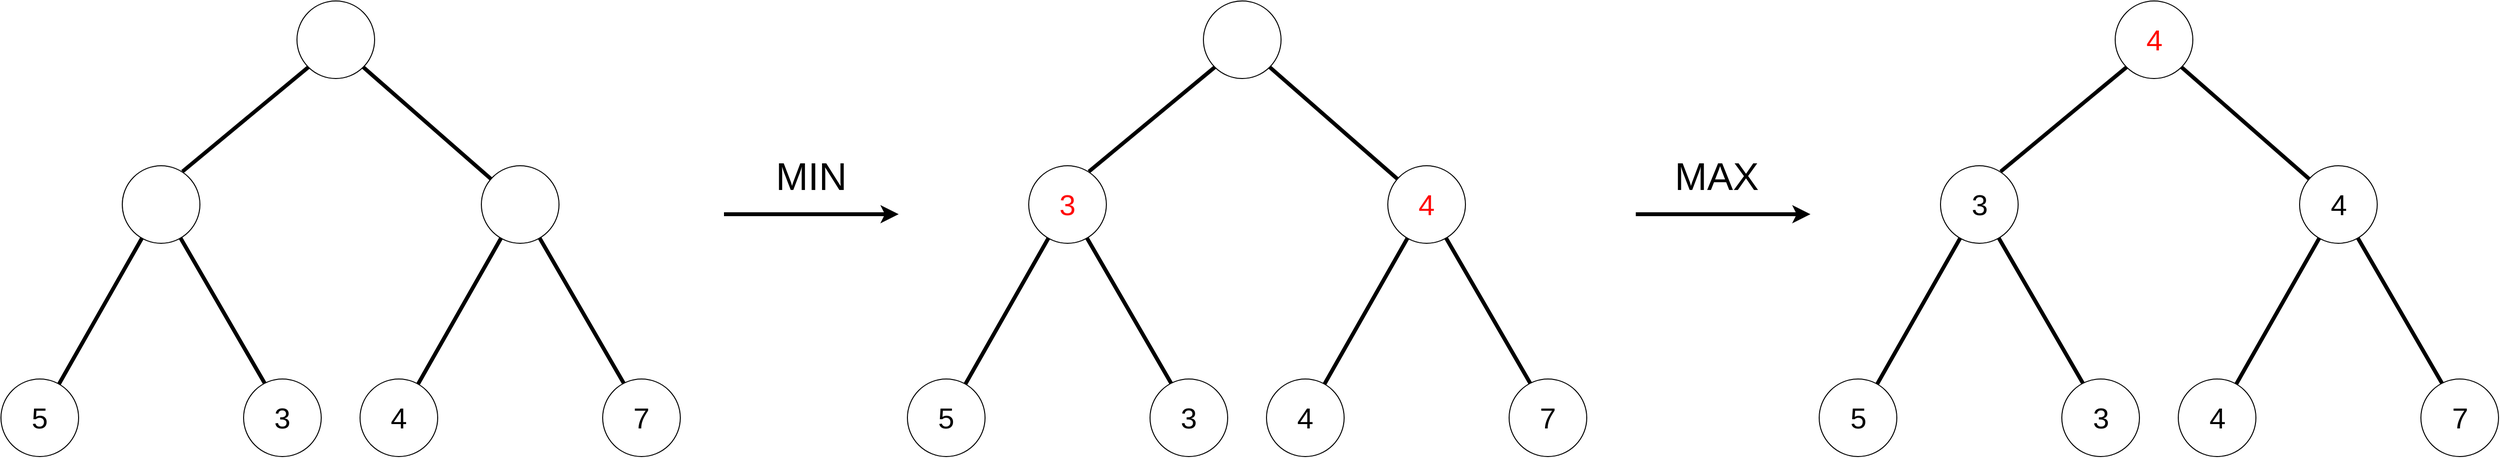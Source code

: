 <mxfile version="10.6.7" type="device"><diagram id="LQYeTp4laV_MClExggHZ" name="Page-1"><mxGraphModel dx="4312" dy="2008" grid="1" gridSize="10" guides="1" tooltips="1" connect="1" arrows="1" fold="1" page="1" pageScale="1" pageWidth="827" pageHeight="1169" math="0" shadow="0"><root><mxCell id="0"/><mxCell id="1" parent="0"/><mxCell id="Q7nn-qqGE8dc6Q5Ai3ZL-2" value="" style="endArrow=none;html=1;strokeWidth=4;exitX=0.775;exitY=0.075;exitDx=0;exitDy=0;exitPerimeter=0;entryX=0;entryY=1;entryDx=0;entryDy=0;" edge="1" parent="1" source="Q7nn-qqGE8dc6Q5Ai3ZL-3" target="Q7nn-qqGE8dc6Q5Ai3ZL-1"><mxGeometry width="50" height="50" relative="1" as="geometry"><mxPoint x="-20" y="340" as="sourcePoint"/><mxPoint x="140" y="220" as="targetPoint"/></mxGeometry></mxCell><mxCell id="Q7nn-qqGE8dc6Q5Ai3ZL-3" value="" style="ellipse;whiteSpace=wrap;html=1;aspect=fixed;" vertex="1" parent="1"><mxGeometry x="-40" y="320" width="80" height="80" as="geometry"/></mxCell><mxCell id="Q7nn-qqGE8dc6Q5Ai3ZL-4" value="" style="endArrow=none;html=1;entryX=1;entryY=1;entryDx=0;entryDy=0;strokeWidth=4;" edge="1" parent="1" source="Q7nn-qqGE8dc6Q5Ai3ZL-5" target="Q7nn-qqGE8dc6Q5Ai3ZL-1"><mxGeometry width="50" height="50" relative="1" as="geometry"><mxPoint x="220" y="332" as="sourcePoint"/><mxPoint x="188" y="210" as="targetPoint"/></mxGeometry></mxCell><mxCell id="Q7nn-qqGE8dc6Q5Ai3ZL-5" value="" style="ellipse;whiteSpace=wrap;html=1;aspect=fixed;" vertex="1" parent="1"><mxGeometry x="330" y="320" width="80" height="80" as="geometry"/></mxCell><mxCell id="Q7nn-qqGE8dc6Q5Ai3ZL-1" value="" style="ellipse;whiteSpace=wrap;html=1;aspect=fixed;" vertex="1" parent="1"><mxGeometry x="140" y="150" width="80" height="80" as="geometry"/></mxCell><mxCell id="Q7nn-qqGE8dc6Q5Ai3ZL-6" value="&lt;font style=&quot;font-size: 30px&quot;&gt;5&lt;/font&gt;" style="ellipse;whiteSpace=wrap;html=1;aspect=fixed;" vertex="1" parent="1"><mxGeometry x="-165" y="540" width="80" height="80" as="geometry"/></mxCell><mxCell id="Q7nn-qqGE8dc6Q5Ai3ZL-8" value="" style="endArrow=none;html=1;strokeWidth=4;" edge="1" parent="1" source="Q7nn-qqGE8dc6Q5Ai3ZL-6" target="Q7nn-qqGE8dc6Q5Ai3ZL-3"><mxGeometry width="50" height="50" relative="1" as="geometry"><mxPoint x="-160" y="690" as="sourcePoint"/><mxPoint x="-110" y="640" as="targetPoint"/></mxGeometry></mxCell><mxCell id="Q7nn-qqGE8dc6Q5Ai3ZL-10" value="" style="endArrow=none;html=1;strokeWidth=4;" edge="1" parent="1" target="Q7nn-qqGE8dc6Q5Ai3ZL-3"><mxGeometry width="50" height="50" relative="1" as="geometry"><mxPoint x="110" y="550" as="sourcePoint"/><mxPoint x="-110" y="640" as="targetPoint"/></mxGeometry></mxCell><mxCell id="Q7nn-qqGE8dc6Q5Ai3ZL-7" value="&lt;font style=&quot;font-size: 30px&quot;&gt;3&lt;/font&gt;" style="ellipse;whiteSpace=wrap;html=1;aspect=fixed;" vertex="1" parent="1"><mxGeometry x="85" y="540" width="80" height="80" as="geometry"/></mxCell><mxCell id="Q7nn-qqGE8dc6Q5Ai3ZL-11" value="&lt;font style=&quot;font-size: 30px&quot;&gt;4&lt;/font&gt;" style="ellipse;whiteSpace=wrap;html=1;aspect=fixed;" vertex="1" parent="1"><mxGeometry x="205" y="540" width="80" height="80" as="geometry"/></mxCell><mxCell id="Q7nn-qqGE8dc6Q5Ai3ZL-12" value="" style="endArrow=none;html=1;strokeWidth=4;" edge="1" parent="1" source="Q7nn-qqGE8dc6Q5Ai3ZL-11"><mxGeometry width="50" height="50" relative="1" as="geometry"><mxPoint x="210" y="690" as="sourcePoint"/><mxPoint x="350.24" y="394.778" as="targetPoint"/></mxGeometry></mxCell><mxCell id="Q7nn-qqGE8dc6Q5Ai3ZL-13" value="" style="endArrow=none;html=1;strokeWidth=4;" edge="1" parent="1"><mxGeometry width="50" height="50" relative="1" as="geometry"><mxPoint x="480" y="550" as="sourcePoint"/><mxPoint x="390.041" y="394.617" as="targetPoint"/></mxGeometry></mxCell><mxCell id="Q7nn-qqGE8dc6Q5Ai3ZL-14" value="&lt;font style=&quot;font-size: 30px&quot;&gt;7&lt;/font&gt;" style="ellipse;whiteSpace=wrap;html=1;aspect=fixed;" vertex="1" parent="1"><mxGeometry x="455" y="540" width="80" height="80" as="geometry"/></mxCell><mxCell id="Q7nn-qqGE8dc6Q5Ai3ZL-15" value="" style="endArrow=none;html=1;strokeWidth=4;exitX=0.775;exitY=0.075;exitDx=0;exitDy=0;exitPerimeter=0;entryX=0;entryY=1;entryDx=0;entryDy=0;" edge="1" parent="1" source="Q7nn-qqGE8dc6Q5Ai3ZL-16" target="Q7nn-qqGE8dc6Q5Ai3ZL-19"><mxGeometry width="50" height="50" relative="1" as="geometry"><mxPoint x="914" y="340" as="sourcePoint"/><mxPoint x="1074" y="220" as="targetPoint"/></mxGeometry></mxCell><mxCell id="Q7nn-qqGE8dc6Q5Ai3ZL-16" value="&lt;font style=&quot;font-size: 30px&quot; color=&quot;#ff0a0a&quot;&gt;3&lt;/font&gt;" style="ellipse;whiteSpace=wrap;html=1;aspect=fixed;" vertex="1" parent="1"><mxGeometry x="894" y="320" width="80" height="80" as="geometry"/></mxCell><mxCell id="Q7nn-qqGE8dc6Q5Ai3ZL-17" value="" style="endArrow=none;html=1;entryX=1;entryY=1;entryDx=0;entryDy=0;strokeWidth=4;" edge="1" parent="1" source="Q7nn-qqGE8dc6Q5Ai3ZL-18" target="Q7nn-qqGE8dc6Q5Ai3ZL-19"><mxGeometry width="50" height="50" relative="1" as="geometry"><mxPoint x="1154" y="332" as="sourcePoint"/><mxPoint x="1122" y="210" as="targetPoint"/></mxGeometry></mxCell><mxCell id="Q7nn-qqGE8dc6Q5Ai3ZL-18" value="&lt;font style=&quot;font-size: 30px&quot; color=&quot;#ff0808&quot;&gt;4&lt;/font&gt;" style="ellipse;whiteSpace=wrap;html=1;aspect=fixed;" vertex="1" parent="1"><mxGeometry x="1264" y="320" width="80" height="80" as="geometry"/></mxCell><mxCell id="Q7nn-qqGE8dc6Q5Ai3ZL-19" value="" style="ellipse;whiteSpace=wrap;html=1;aspect=fixed;" vertex="1" parent="1"><mxGeometry x="1074" y="150" width="80" height="80" as="geometry"/></mxCell><mxCell id="Q7nn-qqGE8dc6Q5Ai3ZL-20" value="&lt;font style=&quot;font-size: 30px&quot;&gt;5&lt;/font&gt;" style="ellipse;whiteSpace=wrap;html=1;aspect=fixed;" vertex="1" parent="1"><mxGeometry x="769" y="540" width="80" height="80" as="geometry"/></mxCell><mxCell id="Q7nn-qqGE8dc6Q5Ai3ZL-21" value="" style="endArrow=none;html=1;strokeWidth=4;" edge="1" parent="1" source="Q7nn-qqGE8dc6Q5Ai3ZL-20" target="Q7nn-qqGE8dc6Q5Ai3ZL-16"><mxGeometry width="50" height="50" relative="1" as="geometry"><mxPoint x="774" y="690" as="sourcePoint"/><mxPoint x="824" y="640" as="targetPoint"/></mxGeometry></mxCell><mxCell id="Q7nn-qqGE8dc6Q5Ai3ZL-22" value="" style="endArrow=none;html=1;strokeWidth=4;" edge="1" parent="1" target="Q7nn-qqGE8dc6Q5Ai3ZL-16"><mxGeometry width="50" height="50" relative="1" as="geometry"><mxPoint x="1044" y="550" as="sourcePoint"/><mxPoint x="824" y="640" as="targetPoint"/></mxGeometry></mxCell><mxCell id="Q7nn-qqGE8dc6Q5Ai3ZL-23" value="&lt;font style=&quot;font-size: 30px&quot;&gt;3&lt;/font&gt;" style="ellipse;whiteSpace=wrap;html=1;aspect=fixed;" vertex="1" parent="1"><mxGeometry x="1019" y="540" width="80" height="80" as="geometry"/></mxCell><mxCell id="Q7nn-qqGE8dc6Q5Ai3ZL-24" value="&lt;font style=&quot;font-size: 30px&quot;&gt;4&lt;/font&gt;" style="ellipse;whiteSpace=wrap;html=1;aspect=fixed;" vertex="1" parent="1"><mxGeometry x="1139" y="540" width="80" height="80" as="geometry"/></mxCell><mxCell id="Q7nn-qqGE8dc6Q5Ai3ZL-25" value="" style="endArrow=none;html=1;strokeWidth=4;" edge="1" parent="1" source="Q7nn-qqGE8dc6Q5Ai3ZL-24"><mxGeometry width="50" height="50" relative="1" as="geometry"><mxPoint x="1144" y="690" as="sourcePoint"/><mxPoint x="1284.24" y="394.778" as="targetPoint"/></mxGeometry></mxCell><mxCell id="Q7nn-qqGE8dc6Q5Ai3ZL-26" value="" style="endArrow=none;html=1;strokeWidth=4;" edge="1" parent="1"><mxGeometry width="50" height="50" relative="1" as="geometry"><mxPoint x="1414" y="550" as="sourcePoint"/><mxPoint x="1324.041" y="394.617" as="targetPoint"/></mxGeometry></mxCell><mxCell id="Q7nn-qqGE8dc6Q5Ai3ZL-27" value="&lt;font style=&quot;font-size: 30px&quot;&gt;7&lt;/font&gt;" style="ellipse;whiteSpace=wrap;html=1;aspect=fixed;" vertex="1" parent="1"><mxGeometry x="1389" y="540" width="80" height="80" as="geometry"/></mxCell><mxCell id="Q7nn-qqGE8dc6Q5Ai3ZL-28" value="" style="endArrow=classic;html=1;strokeWidth=4;" edge="1" parent="1"><mxGeometry width="50" height="50" relative="1" as="geometry"><mxPoint x="580" y="370" as="sourcePoint"/><mxPoint x="760" y="370" as="targetPoint"/></mxGeometry></mxCell><mxCell id="Q7nn-qqGE8dc6Q5Ai3ZL-43" value="" style="endArrow=none;html=1;strokeWidth=4;exitX=0.775;exitY=0.075;exitDx=0;exitDy=0;exitPerimeter=0;entryX=0;entryY=1;entryDx=0;entryDy=0;" edge="1" parent="1" source="Q7nn-qqGE8dc6Q5Ai3ZL-44" target="Q7nn-qqGE8dc6Q5Ai3ZL-47"><mxGeometry width="50" height="50" relative="1" as="geometry"><mxPoint x="1853.5" y="340" as="sourcePoint"/><mxPoint x="2013.5" y="220" as="targetPoint"/></mxGeometry></mxCell><mxCell id="Q7nn-qqGE8dc6Q5Ai3ZL-44" value="&lt;font style=&quot;font-size: 30px&quot;&gt;3&lt;/font&gt;" style="ellipse;whiteSpace=wrap;html=1;aspect=fixed;" vertex="1" parent="1"><mxGeometry x="1833.5" y="320" width="80" height="80" as="geometry"/></mxCell><mxCell id="Q7nn-qqGE8dc6Q5Ai3ZL-45" value="" style="endArrow=none;html=1;entryX=1;entryY=1;entryDx=0;entryDy=0;strokeWidth=4;" edge="1" parent="1" source="Q7nn-qqGE8dc6Q5Ai3ZL-46" target="Q7nn-qqGE8dc6Q5Ai3ZL-47"><mxGeometry width="50" height="50" relative="1" as="geometry"><mxPoint x="2093.5" y="332" as="sourcePoint"/><mxPoint x="2061.5" y="210" as="targetPoint"/></mxGeometry></mxCell><mxCell id="Q7nn-qqGE8dc6Q5Ai3ZL-46" value="&lt;font style=&quot;font-size: 30px&quot;&gt;4&lt;/font&gt;" style="ellipse;whiteSpace=wrap;html=1;aspect=fixed;" vertex="1" parent="1"><mxGeometry x="2203.5" y="320" width="80" height="80" as="geometry"/></mxCell><mxCell id="Q7nn-qqGE8dc6Q5Ai3ZL-47" value="&lt;font style=&quot;font-size: 30px&quot; color=&quot;#ff0800&quot;&gt;4&lt;/font&gt;" style="ellipse;whiteSpace=wrap;html=1;aspect=fixed;" vertex="1" parent="1"><mxGeometry x="2013.5" y="150" width="80" height="80" as="geometry"/></mxCell><mxCell id="Q7nn-qqGE8dc6Q5Ai3ZL-48" value="&lt;font style=&quot;font-size: 30px&quot;&gt;5&lt;/font&gt;" style="ellipse;whiteSpace=wrap;html=1;aspect=fixed;" vertex="1" parent="1"><mxGeometry x="1708.5" y="540" width="80" height="80" as="geometry"/></mxCell><mxCell id="Q7nn-qqGE8dc6Q5Ai3ZL-49" value="" style="endArrow=none;html=1;strokeWidth=4;" edge="1" parent="1" source="Q7nn-qqGE8dc6Q5Ai3ZL-48" target="Q7nn-qqGE8dc6Q5Ai3ZL-44"><mxGeometry width="50" height="50" relative="1" as="geometry"><mxPoint x="1713.5" y="690" as="sourcePoint"/><mxPoint x="1763.5" y="640" as="targetPoint"/></mxGeometry></mxCell><mxCell id="Q7nn-qqGE8dc6Q5Ai3ZL-50" value="" style="endArrow=none;html=1;strokeWidth=4;" edge="1" parent="1" target="Q7nn-qqGE8dc6Q5Ai3ZL-44"><mxGeometry width="50" height="50" relative="1" as="geometry"><mxPoint x="1983.5" y="550" as="sourcePoint"/><mxPoint x="1763.5" y="640" as="targetPoint"/></mxGeometry></mxCell><mxCell id="Q7nn-qqGE8dc6Q5Ai3ZL-51" value="&lt;font style=&quot;font-size: 30px&quot;&gt;3&lt;/font&gt;" style="ellipse;whiteSpace=wrap;html=1;aspect=fixed;" vertex="1" parent="1"><mxGeometry x="1958.5" y="540" width="80" height="80" as="geometry"/></mxCell><mxCell id="Q7nn-qqGE8dc6Q5Ai3ZL-52" value="&lt;font style=&quot;font-size: 30px&quot;&gt;4&lt;/font&gt;" style="ellipse;whiteSpace=wrap;html=1;aspect=fixed;" vertex="1" parent="1"><mxGeometry x="2078.5" y="540" width="80" height="80" as="geometry"/></mxCell><mxCell id="Q7nn-qqGE8dc6Q5Ai3ZL-53" value="" style="endArrow=none;html=1;strokeWidth=4;" edge="1" parent="1" source="Q7nn-qqGE8dc6Q5Ai3ZL-52"><mxGeometry width="50" height="50" relative="1" as="geometry"><mxPoint x="2083.5" y="690" as="sourcePoint"/><mxPoint x="2223.74" y="394.778" as="targetPoint"/></mxGeometry></mxCell><mxCell id="Q7nn-qqGE8dc6Q5Ai3ZL-54" value="" style="endArrow=none;html=1;strokeWidth=4;" edge="1" parent="1"><mxGeometry width="50" height="50" relative="1" as="geometry"><mxPoint x="2353.5" y="550" as="sourcePoint"/><mxPoint x="2263.541" y="394.617" as="targetPoint"/></mxGeometry></mxCell><mxCell id="Q7nn-qqGE8dc6Q5Ai3ZL-55" value="&lt;font style=&quot;font-size: 30px&quot;&gt;7&lt;/font&gt;" style="ellipse;whiteSpace=wrap;html=1;aspect=fixed;" vertex="1" parent="1"><mxGeometry x="2328.5" y="540" width="80" height="80" as="geometry"/></mxCell><mxCell id="Q7nn-qqGE8dc6Q5Ai3ZL-56" value="" style="endArrow=classic;html=1;strokeWidth=4;" edge="1" parent="1"><mxGeometry width="50" height="50" relative="1" as="geometry"><mxPoint x="1519.5" y="370" as="sourcePoint"/><mxPoint x="1699.5" y="370" as="targetPoint"/></mxGeometry></mxCell><mxCell id="Q7nn-qqGE8dc6Q5Ai3ZL-61" value="&lt;font style=&quot;font-size: 40px&quot;&gt;MIN&lt;/font&gt;" style="text;html=1;strokeColor=none;fillColor=none;align=center;verticalAlign=middle;whiteSpace=wrap;rounded=0;" vertex="1" parent="1"><mxGeometry x="650" y="320" width="40" height="20" as="geometry"/></mxCell><mxCell id="Q7nn-qqGE8dc6Q5Ai3ZL-62" value="&lt;font style=&quot;font-size: 40px&quot;&gt;MAX&lt;/font&gt;" style="text;html=1;strokeColor=none;fillColor=none;align=center;verticalAlign=middle;whiteSpace=wrap;rounded=0;" vertex="1" parent="1"><mxGeometry x="1583.143" y="320" width="40" height="20" as="geometry"/></mxCell></root></mxGraphModel></diagram></mxfile>